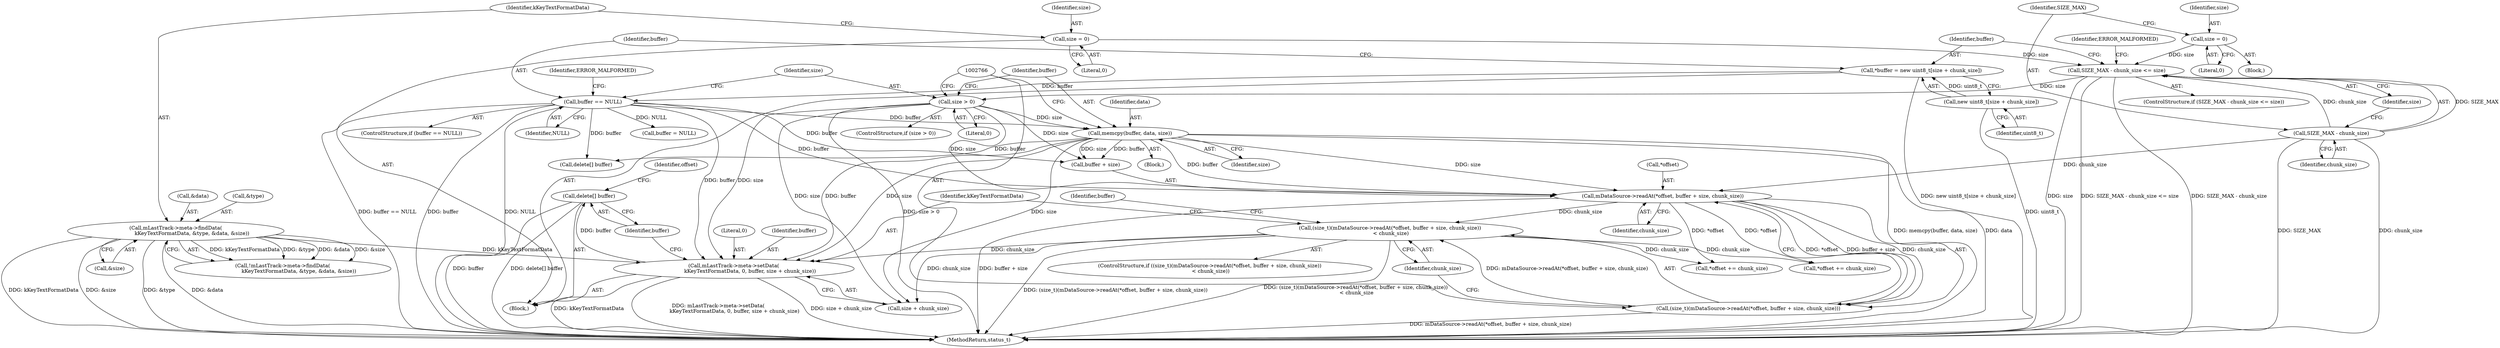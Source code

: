 digraph "0_Android_463a6f807e187828442949d1924e143cf07778c6@API" {
"1002794" [label="(Call,delete[] buffer)"];
"1002787" [label="(Call,mLastTrack->meta->setData(\n                    kKeyTextFormatData, 0, buffer, size + chunk_size))"];
"1002721" [label="(Call,mLastTrack->meta->findData(\n                    kKeyTextFormatData, &type, &data, &size))"];
"1002759" [label="(Call,memcpy(buffer, data, size))"];
"1002748" [label="(Call,buffer == NULL)"];
"1002743" [label="(Call,*buffer = new uint8_t[size + chunk_size])"];
"1002745" [label="(Call,new uint8_t[size + chunk_size])"];
"1002755" [label="(Call,size > 0)"];
"1002734" [label="(Call,SIZE_MAX - chunk_size <= size)"];
"1002735" [label="(Call,SIZE_MAX - chunk_size)"];
"1002730" [label="(Call,size = 0)"];
"1002716" [label="(Call,size = 0)"];
"1002764" [label="(Call,(size_t)(mDataSource->readAt(*offset, buffer + size, chunk_size))\n < chunk_size)"];
"1002765" [label="(Call,(size_t)(mDataSource->readAt(*offset, buffer + size, chunk_size)))"];
"1002767" [label="(Call,mDataSource->readAt(*offset, buffer + size, chunk_size))"];
"1002796" [label="(Call,*offset += chunk_size)"];
"1002789" [label="(Literal,0)"];
"1002758" [label="(Block,)"];
"1002765" [label="(Call,(size_t)(mDataSource->readAt(*offset, buffer + size, chunk_size)))"];
"1002767" [label="(Call,mDataSource->readAt(*offset, buffer + size, chunk_size))"];
"1002795" [label="(Identifier,buffer)"];
"1002757" [label="(Literal,0)"];
"1002748" [label="(Call,buffer == NULL)"];
"1002716" [label="(Call,size = 0)"];
"1002723" [label="(Call,&type)"];
"1002762" [label="(Identifier,size)"];
"1002750" [label="(Identifier,NULL)"];
"1002743" [label="(Call,*buffer = new uint8_t[size + chunk_size])"];
"1002778" [label="(Call,buffer = NULL)"];
"1002764" [label="(Call,(size_t)(mDataSource->readAt(*offset, buffer + size, chunk_size))\n < chunk_size)"];
"1002759" [label="(Call,memcpy(buffer, data, size))"];
"1002738" [label="(Identifier,size)"];
"1002760" [label="(Identifier,buffer)"];
"1002756" [label="(Identifier,size)"];
"1002763" [label="(ControlStructure,if ((size_t)(mDataSource->readAt(*offset, buffer + size, chunk_size))\n < chunk_size))"];
"1002773" [label="(Identifier,chunk_size)"];
"1002749" [label="(Identifier,buffer)"];
"1002727" [label="(Call,&size)"];
"1002794" [label="(Call,delete[] buffer)"];
"1002722" [label="(Identifier,kKeyTextFormatData)"];
"1002770" [label="(Call,buffer + size)"];
"1002747" [label="(ControlStructure,if (buffer == NULL))"];
"1002732" [label="(Literal,0)"];
"1002734" [label="(Call,SIZE_MAX - chunk_size <= size)"];
"1002712" [label="(Block,)"];
"1002729" [label="(Block,)"];
"1002730" [label="(Call,size = 0)"];
"1002736" [label="(Identifier,SIZE_MAX)"];
"1002787" [label="(Call,mLastTrack->meta->setData(\n                    kKeyTextFormatData, 0, buffer, size + chunk_size))"];
"1002733" [label="(ControlStructure,if (SIZE_MAX - chunk_size <= size))"];
"1002731" [label="(Identifier,size)"];
"1002768" [label="(Call,*offset)"];
"1002737" [label="(Identifier,chunk_size)"];
"1002798" [label="(Identifier,offset)"];
"1002755" [label="(Call,size > 0)"];
"1002746" [label="(Identifier,uint8_t)"];
"1002725" [label="(Call,&data)"];
"1002741" [label="(Identifier,ERROR_MALFORMED)"];
"1002777" [label="(Identifier,buffer)"];
"1002720" [label="(Call,!mLastTrack->meta->findData(\n                    kKeyTextFormatData, &type, &data, &size))"];
"1002753" [label="(Identifier,ERROR_MALFORMED)"];
"1002781" [label="(Call,*offset += chunk_size)"];
"1002788" [label="(Identifier,kKeyTextFormatData)"];
"1002717" [label="(Identifier,size)"];
"1002735" [label="(Call,SIZE_MAX - chunk_size)"];
"1002745" [label="(Call,new uint8_t[size + chunk_size])"];
"1002754" [label="(ControlStructure,if (size > 0))"];
"1002761" [label="(Identifier,data)"];
"1002774" [label="(Identifier,chunk_size)"];
"1002776" [label="(Call,delete[] buffer)"];
"1002791" [label="(Call,size + chunk_size)"];
"1002918" [label="(MethodReturn,status_t)"];
"1002790" [label="(Identifier,buffer)"];
"1002721" [label="(Call,mLastTrack->meta->findData(\n                    kKeyTextFormatData, &type, &data, &size))"];
"1002744" [label="(Identifier,buffer)"];
"1002718" [label="(Literal,0)"];
"1002794" -> "1002712"  [label="AST: "];
"1002794" -> "1002795"  [label="CFG: "];
"1002795" -> "1002794"  [label="AST: "];
"1002798" -> "1002794"  [label="CFG: "];
"1002794" -> "1002918"  [label="DDG: buffer"];
"1002794" -> "1002918"  [label="DDG: delete[] buffer"];
"1002787" -> "1002794"  [label="DDG: buffer"];
"1002787" -> "1002712"  [label="AST: "];
"1002787" -> "1002791"  [label="CFG: "];
"1002788" -> "1002787"  [label="AST: "];
"1002789" -> "1002787"  [label="AST: "];
"1002790" -> "1002787"  [label="AST: "];
"1002791" -> "1002787"  [label="AST: "];
"1002795" -> "1002787"  [label="CFG: "];
"1002787" -> "1002918"  [label="DDG: kKeyTextFormatData"];
"1002787" -> "1002918"  [label="DDG: mLastTrack->meta->setData(\n                    kKeyTextFormatData, 0, buffer, size + chunk_size)"];
"1002787" -> "1002918"  [label="DDG: size + chunk_size"];
"1002721" -> "1002787"  [label="DDG: kKeyTextFormatData"];
"1002759" -> "1002787"  [label="DDG: buffer"];
"1002759" -> "1002787"  [label="DDG: size"];
"1002748" -> "1002787"  [label="DDG: buffer"];
"1002755" -> "1002787"  [label="DDG: size"];
"1002764" -> "1002787"  [label="DDG: chunk_size"];
"1002721" -> "1002720"  [label="AST: "];
"1002721" -> "1002727"  [label="CFG: "];
"1002722" -> "1002721"  [label="AST: "];
"1002723" -> "1002721"  [label="AST: "];
"1002725" -> "1002721"  [label="AST: "];
"1002727" -> "1002721"  [label="AST: "];
"1002720" -> "1002721"  [label="CFG: "];
"1002721" -> "1002918"  [label="DDG: &size"];
"1002721" -> "1002918"  [label="DDG: &type"];
"1002721" -> "1002918"  [label="DDG: &data"];
"1002721" -> "1002918"  [label="DDG: kKeyTextFormatData"];
"1002721" -> "1002720"  [label="DDG: kKeyTextFormatData"];
"1002721" -> "1002720"  [label="DDG: &type"];
"1002721" -> "1002720"  [label="DDG: &data"];
"1002721" -> "1002720"  [label="DDG: &size"];
"1002759" -> "1002758"  [label="AST: "];
"1002759" -> "1002762"  [label="CFG: "];
"1002760" -> "1002759"  [label="AST: "];
"1002761" -> "1002759"  [label="AST: "];
"1002762" -> "1002759"  [label="AST: "];
"1002766" -> "1002759"  [label="CFG: "];
"1002759" -> "1002918"  [label="DDG: memcpy(buffer, data, size)"];
"1002759" -> "1002918"  [label="DDG: data"];
"1002748" -> "1002759"  [label="DDG: buffer"];
"1002755" -> "1002759"  [label="DDG: size"];
"1002759" -> "1002767"  [label="DDG: buffer"];
"1002759" -> "1002767"  [label="DDG: size"];
"1002759" -> "1002770"  [label="DDG: buffer"];
"1002759" -> "1002770"  [label="DDG: size"];
"1002759" -> "1002776"  [label="DDG: buffer"];
"1002759" -> "1002791"  [label="DDG: size"];
"1002748" -> "1002747"  [label="AST: "];
"1002748" -> "1002750"  [label="CFG: "];
"1002749" -> "1002748"  [label="AST: "];
"1002750" -> "1002748"  [label="AST: "];
"1002753" -> "1002748"  [label="CFG: "];
"1002756" -> "1002748"  [label="CFG: "];
"1002748" -> "1002918"  [label="DDG: NULL"];
"1002748" -> "1002918"  [label="DDG: buffer == NULL"];
"1002748" -> "1002918"  [label="DDG: buffer"];
"1002743" -> "1002748"  [label="DDG: buffer"];
"1002748" -> "1002767"  [label="DDG: buffer"];
"1002748" -> "1002770"  [label="DDG: buffer"];
"1002748" -> "1002776"  [label="DDG: buffer"];
"1002748" -> "1002778"  [label="DDG: NULL"];
"1002743" -> "1002712"  [label="AST: "];
"1002743" -> "1002745"  [label="CFG: "];
"1002744" -> "1002743"  [label="AST: "];
"1002745" -> "1002743"  [label="AST: "];
"1002749" -> "1002743"  [label="CFG: "];
"1002743" -> "1002918"  [label="DDG: new uint8_t[size + chunk_size]"];
"1002745" -> "1002743"  [label="DDG: uint8_t"];
"1002745" -> "1002746"  [label="CFG: "];
"1002746" -> "1002745"  [label="AST: "];
"1002745" -> "1002918"  [label="DDG: uint8_t"];
"1002755" -> "1002754"  [label="AST: "];
"1002755" -> "1002757"  [label="CFG: "];
"1002756" -> "1002755"  [label="AST: "];
"1002757" -> "1002755"  [label="AST: "];
"1002760" -> "1002755"  [label="CFG: "];
"1002766" -> "1002755"  [label="CFG: "];
"1002755" -> "1002918"  [label="DDG: size > 0"];
"1002734" -> "1002755"  [label="DDG: size"];
"1002755" -> "1002767"  [label="DDG: size"];
"1002755" -> "1002770"  [label="DDG: size"];
"1002755" -> "1002791"  [label="DDG: size"];
"1002734" -> "1002733"  [label="AST: "];
"1002734" -> "1002738"  [label="CFG: "];
"1002735" -> "1002734"  [label="AST: "];
"1002738" -> "1002734"  [label="AST: "];
"1002741" -> "1002734"  [label="CFG: "];
"1002744" -> "1002734"  [label="CFG: "];
"1002734" -> "1002918"  [label="DDG: SIZE_MAX - chunk_size"];
"1002734" -> "1002918"  [label="DDG: size"];
"1002734" -> "1002918"  [label="DDG: SIZE_MAX - chunk_size <= size"];
"1002735" -> "1002734"  [label="DDG: SIZE_MAX"];
"1002735" -> "1002734"  [label="DDG: chunk_size"];
"1002730" -> "1002734"  [label="DDG: size"];
"1002716" -> "1002734"  [label="DDG: size"];
"1002735" -> "1002737"  [label="CFG: "];
"1002736" -> "1002735"  [label="AST: "];
"1002737" -> "1002735"  [label="AST: "];
"1002738" -> "1002735"  [label="CFG: "];
"1002735" -> "1002918"  [label="DDG: chunk_size"];
"1002735" -> "1002918"  [label="DDG: SIZE_MAX"];
"1002735" -> "1002767"  [label="DDG: chunk_size"];
"1002730" -> "1002729"  [label="AST: "];
"1002730" -> "1002732"  [label="CFG: "];
"1002731" -> "1002730"  [label="AST: "];
"1002732" -> "1002730"  [label="AST: "];
"1002736" -> "1002730"  [label="CFG: "];
"1002716" -> "1002712"  [label="AST: "];
"1002716" -> "1002718"  [label="CFG: "];
"1002717" -> "1002716"  [label="AST: "];
"1002718" -> "1002716"  [label="AST: "];
"1002722" -> "1002716"  [label="CFG: "];
"1002764" -> "1002763"  [label="AST: "];
"1002764" -> "1002774"  [label="CFG: "];
"1002765" -> "1002764"  [label="AST: "];
"1002774" -> "1002764"  [label="AST: "];
"1002777" -> "1002764"  [label="CFG: "];
"1002788" -> "1002764"  [label="CFG: "];
"1002764" -> "1002918"  [label="DDG: (size_t)(mDataSource->readAt(*offset, buffer + size, chunk_size))\n < chunk_size"];
"1002764" -> "1002918"  [label="DDG: (size_t)(mDataSource->readAt(*offset, buffer + size, chunk_size))"];
"1002765" -> "1002764"  [label="DDG: mDataSource->readAt(*offset, buffer + size, chunk_size)"];
"1002767" -> "1002764"  [label="DDG: chunk_size"];
"1002764" -> "1002781"  [label="DDG: chunk_size"];
"1002764" -> "1002791"  [label="DDG: chunk_size"];
"1002764" -> "1002796"  [label="DDG: chunk_size"];
"1002765" -> "1002767"  [label="CFG: "];
"1002766" -> "1002765"  [label="AST: "];
"1002767" -> "1002765"  [label="AST: "];
"1002774" -> "1002765"  [label="CFG: "];
"1002765" -> "1002918"  [label="DDG: mDataSource->readAt(*offset, buffer + size, chunk_size)"];
"1002767" -> "1002765"  [label="DDG: *offset"];
"1002767" -> "1002765"  [label="DDG: buffer + size"];
"1002767" -> "1002765"  [label="DDG: chunk_size"];
"1002767" -> "1002773"  [label="CFG: "];
"1002768" -> "1002767"  [label="AST: "];
"1002770" -> "1002767"  [label="AST: "];
"1002773" -> "1002767"  [label="AST: "];
"1002767" -> "1002918"  [label="DDG: buffer + size"];
"1002767" -> "1002781"  [label="DDG: *offset"];
"1002767" -> "1002796"  [label="DDG: *offset"];
}
